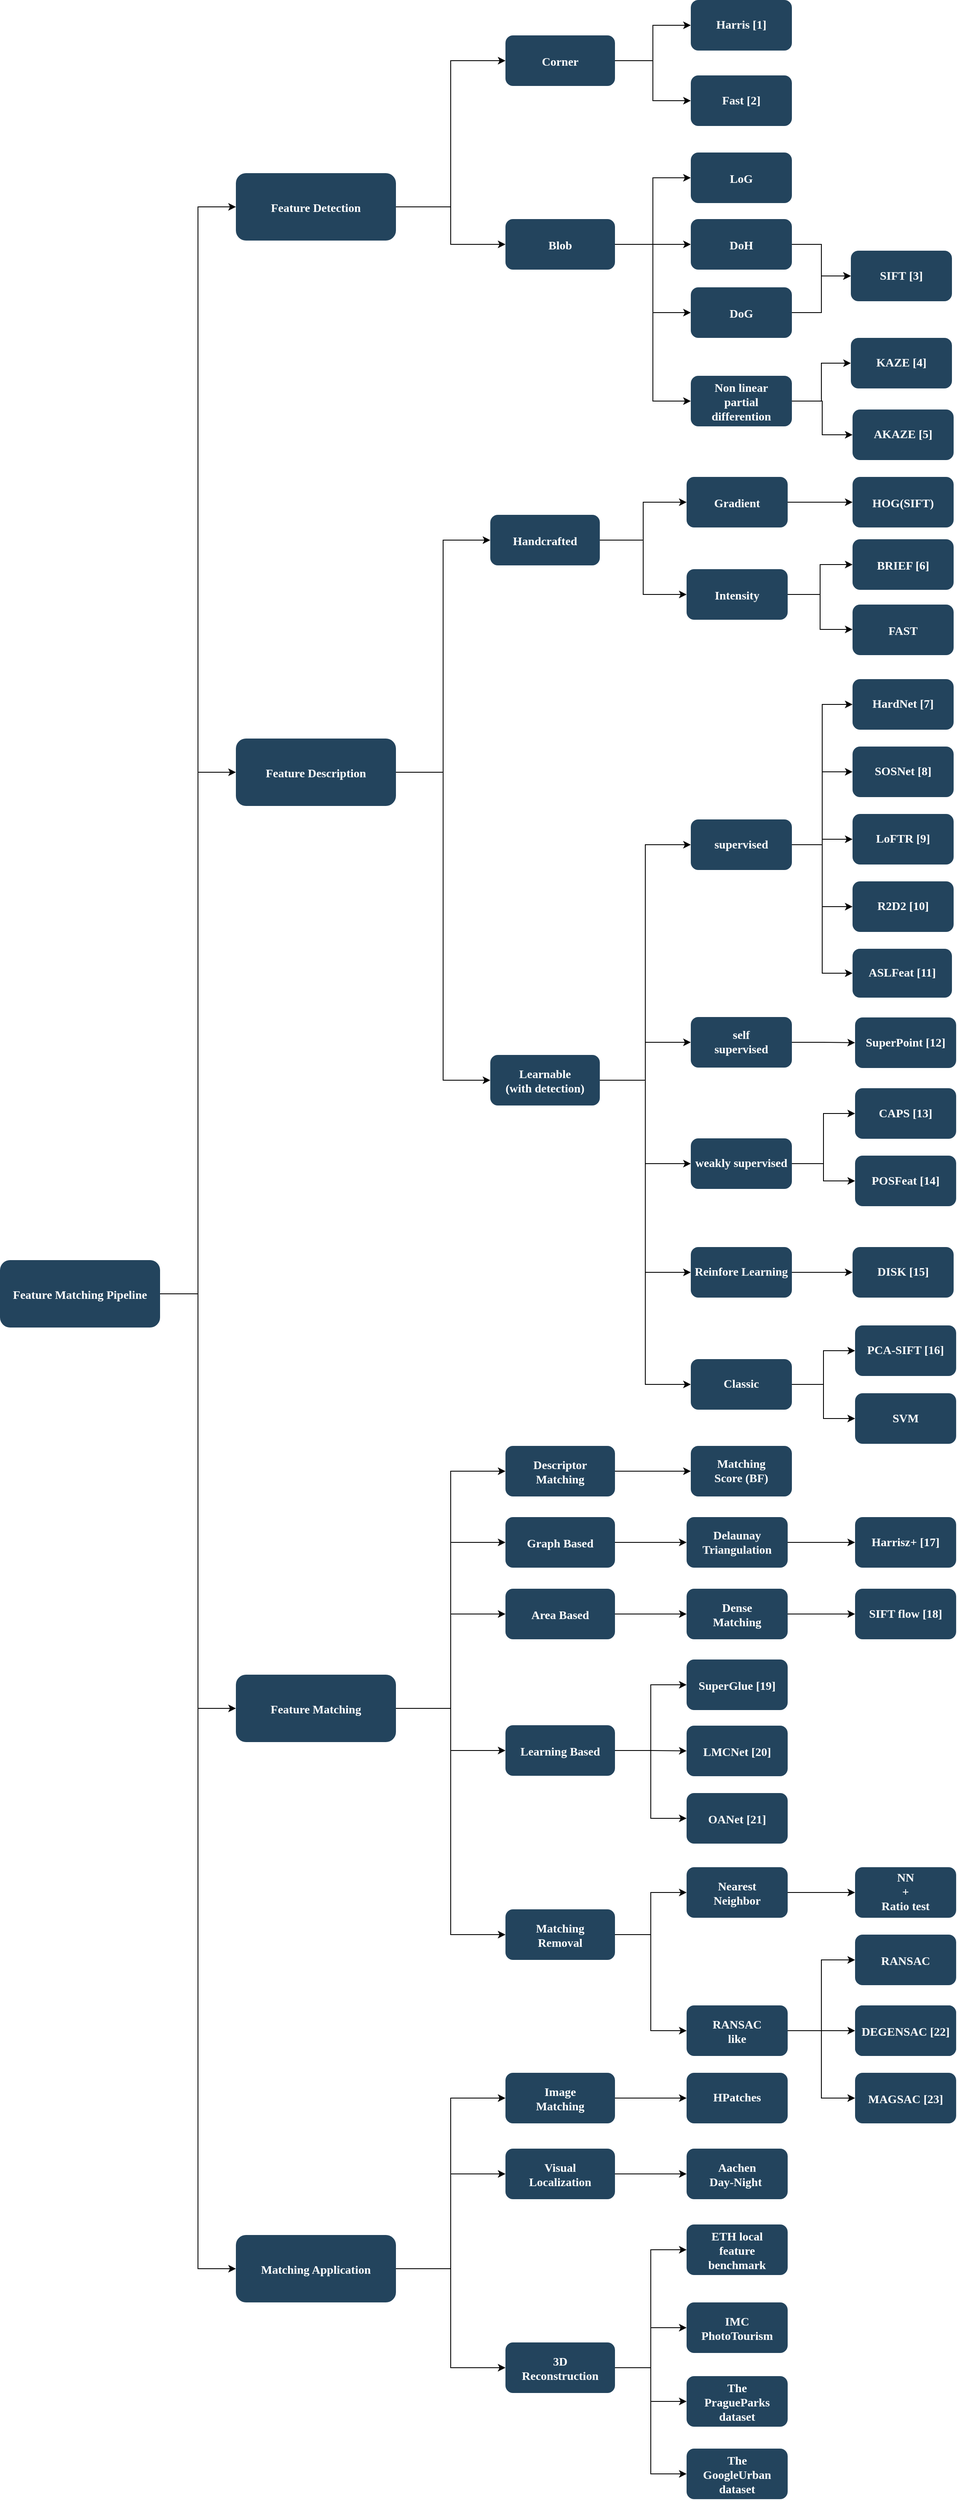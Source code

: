 <mxfile version="20.2.7" type="github">
  <diagram name="Page-1" id="2c0d36ab-eaac-3732-788b-9136903baeff">
    <mxGraphModel dx="2164" dy="2478.5" grid="1" gridSize="10" guides="1" tooltips="1" connect="1" arrows="1" fold="1" page="1" pageScale="1.5" pageWidth="1169" pageHeight="827" background="none" math="0" shadow="0">
      <root>
        <mxCell id="0" />
        <mxCell id="1" parent="0" />
        <mxCell id="2" value="Feature Matching Pipeline" style="rounded=1;fillColor=#23445D;gradientColor=none;strokeColor=none;fontColor=#FFFFFF;fontStyle=1;fontFamily=Tahoma;fontSize=14" parent="1" vertex="1">
          <mxGeometry x="20" y="539.5" width="190" height="80" as="geometry" />
        </mxCell>
        <mxCell id="4" value="Matching Application" style="rounded=1;fillColor=#23445D;gradientColor=none;strokeColor=none;fontColor=#FFFFFF;fontStyle=1;fontFamily=Tahoma;fontSize=14" parent="1" vertex="1">
          <mxGeometry x="300.0" y="1696.5" width="190" height="80" as="geometry" />
        </mxCell>
        <mxCell id="t-VMR0GG_KnrDWbs549v-189" style="edgeStyle=orthogonalEdgeStyle;rounded=0;orthogonalLoop=1;jettySize=auto;html=1;exitX=1;exitY=0.5;exitDx=0;exitDy=0;entryX=0;entryY=0.5;entryDx=0;entryDy=0;" edge="1" parent="1" source="10" target="t-VMR0GG_KnrDWbs549v-181">
          <mxGeometry relative="1" as="geometry" />
        </mxCell>
        <mxCell id="10" value="Feature Matching" style="rounded=1;fillColor=#23445D;gradientColor=none;strokeColor=none;fontColor=#FFFFFF;fontStyle=1;fontFamily=Tahoma;fontSize=14" parent="1" vertex="1">
          <mxGeometry x="300" y="1031.5" width="190" height="80" as="geometry" />
        </mxCell>
        <mxCell id="t-VMR0GG_KnrDWbs549v-108" style="edgeStyle=orthogonalEdgeStyle;rounded=0;orthogonalLoop=1;jettySize=auto;html=1;exitX=1;exitY=0.5;exitDx=0;exitDy=0;entryX=0;entryY=0.5;entryDx=0;entryDy=0;" edge="1" parent="1" source="12" target="30">
          <mxGeometry relative="1" as="geometry" />
        </mxCell>
        <mxCell id="12" value="Feature Description" style="rounded=1;fillColor=#23445D;gradientColor=none;strokeColor=none;fontColor=#FFFFFF;fontStyle=1;fontFamily=Tahoma;fontSize=14" parent="1" vertex="1">
          <mxGeometry x="300.0" y="-79.5" width="190" height="80" as="geometry" />
        </mxCell>
        <mxCell id="t-VMR0GG_KnrDWbs549v-111" style="edgeStyle=orthogonalEdgeStyle;rounded=0;orthogonalLoop=1;jettySize=auto;html=1;exitX=1;exitY=0.5;exitDx=0;exitDy=0;entryX=0;entryY=0.5;entryDx=0;entryDy=0;" edge="1" parent="1" source="13" target="16">
          <mxGeometry relative="1" as="geometry" />
        </mxCell>
        <mxCell id="13" value="Feature Detection" style="rounded=1;fillColor=#23445D;gradientColor=none;strokeColor=none;fontColor=#FFFFFF;fontStyle=1;fontFamily=Tahoma;fontSize=14" parent="1" vertex="1">
          <mxGeometry x="300" y="-750.5" width="190" height="80" as="geometry" />
        </mxCell>
        <mxCell id="16" value="Corner" style="rounded=1;fillColor=#23445D;gradientColor=none;strokeColor=none;fontColor=#FFFFFF;fontStyle=1;fontFamily=Tahoma;fontSize=14" parent="1" vertex="1">
          <mxGeometry x="620" y="-914" width="130" height="60" as="geometry" />
        </mxCell>
        <mxCell id="t-VMR0GG_KnrDWbs549v-253" style="edgeStyle=orthogonalEdgeStyle;rounded=0;orthogonalLoop=1;jettySize=auto;html=1;exitX=1;exitY=0.5;exitDx=0;exitDy=0;entryX=0;entryY=0.5;entryDx=0;entryDy=0;" edge="1" parent="1" source="17" target="t-VMR0GG_KnrDWbs549v-252">
          <mxGeometry relative="1" as="geometry" />
        </mxCell>
        <mxCell id="17" value="Blob" style="rounded=1;fillColor=#23445D;gradientColor=none;strokeColor=none;fontColor=#FFFFFF;fontStyle=1;fontFamily=Tahoma;fontSize=14" parent="1" vertex="1">
          <mxGeometry x="620" y="-696" width="130" height="60" as="geometry" />
        </mxCell>
        <mxCell id="30" value="Handcrafted" style="rounded=1;fillColor=#23445D;gradientColor=none;strokeColor=none;fontColor=#FFFFFF;fontStyle=1;fontFamily=Tahoma;fontSize=14" parent="1" vertex="1">
          <mxGeometry x="602" y="-345" width="130" height="60" as="geometry" />
        </mxCell>
        <mxCell id="t-VMR0GG_KnrDWbs549v-174" style="edgeStyle=orthogonalEdgeStyle;rounded=0;orthogonalLoop=1;jettySize=auto;html=1;exitX=1;exitY=0.5;exitDx=0;exitDy=0;entryX=0;entryY=0.5;entryDx=0;entryDy=0;" edge="1" parent="1" source="31" target="t-VMR0GG_KnrDWbs549v-168">
          <mxGeometry relative="1" as="geometry" />
        </mxCell>
        <mxCell id="t-VMR0GG_KnrDWbs549v-208" style="edgeStyle=orthogonalEdgeStyle;rounded=0;orthogonalLoop=1;jettySize=auto;html=1;exitX=1;exitY=0.5;exitDx=0;exitDy=0;entryX=0;entryY=0.5;entryDx=0;entryDy=0;" edge="1" parent="1" source="31" target="t-VMR0GG_KnrDWbs549v-207">
          <mxGeometry relative="1" as="geometry" />
        </mxCell>
        <mxCell id="t-VMR0GG_KnrDWbs549v-245" style="edgeStyle=orthogonalEdgeStyle;rounded=0;orthogonalLoop=1;jettySize=auto;html=1;exitX=1;exitY=0.5;exitDx=0;exitDy=0;entryX=0;entryY=0.5;entryDx=0;entryDy=0;" edge="1" parent="1" source="31" target="t-VMR0GG_KnrDWbs549v-244">
          <mxGeometry relative="1" as="geometry" />
        </mxCell>
        <mxCell id="31" value="Learnable&#xa;(with detection)" style="rounded=1;fillColor=#23445D;gradientColor=none;strokeColor=none;fontColor=#FFFFFF;fontStyle=1;fontFamily=Tahoma;fontSize=14" parent="1" vertex="1">
          <mxGeometry x="602" y="296" width="130" height="60" as="geometry" />
        </mxCell>
        <mxCell id="t-VMR0GG_KnrDWbs549v-176" value="" style="edgeStyle=orthogonalEdgeStyle;rounded=0;orthogonalLoop=1;jettySize=auto;html=1;" edge="1" parent="1" source="32" target="t-VMR0GG_KnrDWbs549v-175">
          <mxGeometry relative="1" as="geometry" />
        </mxCell>
        <mxCell id="32" value="Descriptor&#xa;Matching" style="rounded=1;fillColor=#23445D;gradientColor=none;strokeColor=none;fontColor=#FFFFFF;fontStyle=1;fontFamily=Tahoma;fontSize=14" parent="1" vertex="1">
          <mxGeometry x="620" y="760" width="130" height="60" as="geometry" />
        </mxCell>
        <mxCell id="t-VMR0GG_KnrDWbs549v-178" value="" style="edgeStyle=orthogonalEdgeStyle;rounded=0;orthogonalLoop=1;jettySize=auto;html=1;" edge="1" parent="1" source="t-VMR0GG_KnrDWbs549v-103" target="t-VMR0GG_KnrDWbs549v-177">
          <mxGeometry relative="1" as="geometry" />
        </mxCell>
        <mxCell id="t-VMR0GG_KnrDWbs549v-103" value="Graph Based" style="rounded=1;fillColor=#23445D;gradientColor=none;strokeColor=none;fontColor=#FFFFFF;fontStyle=1;fontFamily=Tahoma;fontSize=14" vertex="1" parent="1">
          <mxGeometry x="620" y="844.5" width="130" height="60" as="geometry" />
        </mxCell>
        <mxCell id="t-VMR0GG_KnrDWbs549v-180" value="" style="edgeStyle=orthogonalEdgeStyle;rounded=0;orthogonalLoop=1;jettySize=auto;html=1;" edge="1" parent="1" source="t-VMR0GG_KnrDWbs549v-104" target="t-VMR0GG_KnrDWbs549v-179">
          <mxGeometry relative="1" as="geometry" />
        </mxCell>
        <mxCell id="t-VMR0GG_KnrDWbs549v-104" value="Area Based" style="rounded=1;fillColor=#23445D;gradientColor=none;strokeColor=none;fontColor=#FFFFFF;fontStyle=1;fontFamily=Tahoma;fontSize=14" vertex="1" parent="1">
          <mxGeometry x="620" y="929.5" width="130" height="60" as="geometry" />
        </mxCell>
        <mxCell id="t-VMR0GG_KnrDWbs549v-106" value="" style="edgeStyle=elbowEdgeStyle;elbow=horizontal;endArrow=classic;html=1;rounded=0;exitX=1;exitY=0.5;exitDx=0;exitDy=0;entryX=0;entryY=0.5;entryDx=0;entryDy=0;" edge="1" parent="1" source="12" target="31">
          <mxGeometry width="50" height="50" relative="1" as="geometry">
            <mxPoint x="590" y="455" as="sourcePoint" />
            <mxPoint x="640" y="405" as="targetPoint" />
          </mxGeometry>
        </mxCell>
        <mxCell id="t-VMR0GG_KnrDWbs549v-115" value="" style="edgeStyle=elbowEdgeStyle;elbow=horizontal;endArrow=classic;html=1;rounded=0;exitX=1;exitY=0.5;exitDx=0;exitDy=0;entryX=0;entryY=0.5;entryDx=0;entryDy=0;" edge="1" parent="1" source="13" target="17">
          <mxGeometry width="50" height="50" relative="1" as="geometry">
            <mxPoint x="590" y="-119.5" as="sourcePoint" />
            <mxPoint x="640" y="-169.5" as="targetPoint" />
          </mxGeometry>
        </mxCell>
        <mxCell id="t-VMR0GG_KnrDWbs549v-117" value="" style="edgeStyle=elbowEdgeStyle;elbow=horizontal;endArrow=classic;html=1;rounded=0;exitX=1;exitY=0.5;exitDx=0;exitDy=0;entryX=0;entryY=0.5;entryDx=0;entryDy=0;" edge="1" parent="1" source="2" target="4">
          <mxGeometry width="50" height="50" relative="1" as="geometry">
            <mxPoint x="590" y="680" as="sourcePoint" />
            <mxPoint x="640" y="630" as="targetPoint" />
          </mxGeometry>
        </mxCell>
        <mxCell id="t-VMR0GG_KnrDWbs549v-119" value="" style="edgeStyle=elbowEdgeStyle;elbow=horizontal;endArrow=classic;html=1;rounded=0;exitX=1;exitY=0.5;exitDx=0;exitDy=0;entryX=0;entryY=0.5;entryDx=0;entryDy=0;" edge="1" parent="1" source="2" target="10">
          <mxGeometry width="50" height="50" relative="1" as="geometry">
            <mxPoint x="590" y="680" as="sourcePoint" />
            <mxPoint x="640" y="630" as="targetPoint" />
          </mxGeometry>
        </mxCell>
        <mxCell id="t-VMR0GG_KnrDWbs549v-120" value="" style="edgeStyle=elbowEdgeStyle;elbow=horizontal;endArrow=classic;html=1;rounded=0;exitX=1;exitY=0.5;exitDx=0;exitDy=0;entryX=0;entryY=0.5;entryDx=0;entryDy=0;" edge="1" parent="1" source="2" target="12">
          <mxGeometry width="50" height="50" relative="1" as="geometry">
            <mxPoint x="590" y="680" as="sourcePoint" />
            <mxPoint x="640" y="630" as="targetPoint" />
          </mxGeometry>
        </mxCell>
        <mxCell id="t-VMR0GG_KnrDWbs549v-121" value="" style="edgeStyle=elbowEdgeStyle;elbow=horizontal;endArrow=classic;html=1;rounded=0;exitX=1;exitY=0.5;exitDx=0;exitDy=0;entryX=0;entryY=0.5;entryDx=0;entryDy=0;" edge="1" parent="1" source="2" target="13">
          <mxGeometry width="50" height="50" relative="1" as="geometry">
            <mxPoint x="590" y="230" as="sourcePoint" />
            <mxPoint x="640" y="180" as="targetPoint" />
          </mxGeometry>
        </mxCell>
        <mxCell id="t-VMR0GG_KnrDWbs549v-122" value="" style="edgeStyle=elbowEdgeStyle;elbow=horizontal;endArrow=classic;html=1;rounded=0;exitX=1;exitY=0.5;exitDx=0;exitDy=0;entryX=0;entryY=0.5;entryDx=0;entryDy=0;" edge="1" parent="1" source="10" target="32">
          <mxGeometry width="50" height="50" relative="1" as="geometry">
            <mxPoint x="590" y="1032.5" as="sourcePoint" />
            <mxPoint x="640" y="982.5" as="targetPoint" />
          </mxGeometry>
        </mxCell>
        <mxCell id="t-VMR0GG_KnrDWbs549v-123" value="" style="edgeStyle=elbowEdgeStyle;elbow=horizontal;endArrow=classic;html=1;rounded=0;exitX=1;exitY=0.5;exitDx=0;exitDy=0;entryX=0;entryY=0.5;entryDx=0;entryDy=0;" edge="1" parent="1" source="10" target="t-VMR0GG_KnrDWbs549v-103">
          <mxGeometry width="50" height="50" relative="1" as="geometry">
            <mxPoint x="590" y="1032.5" as="sourcePoint" />
            <mxPoint x="640" y="982.5" as="targetPoint" />
          </mxGeometry>
        </mxCell>
        <mxCell id="t-VMR0GG_KnrDWbs549v-125" value="" style="edgeStyle=elbowEdgeStyle;elbow=horizontal;endArrow=classic;html=1;rounded=0;exitX=1;exitY=0.5;exitDx=0;exitDy=0;entryX=0;entryY=0.5;entryDx=0;entryDy=0;" edge="1" parent="1" source="10" target="t-VMR0GG_KnrDWbs549v-104">
          <mxGeometry width="50" height="50" relative="1" as="geometry">
            <mxPoint x="590" y="1032.5" as="sourcePoint" />
            <mxPoint x="640" y="982.5" as="targetPoint" />
          </mxGeometry>
        </mxCell>
        <mxCell id="t-VMR0GG_KnrDWbs549v-126" value="" style="edgeStyle=elbowEdgeStyle;elbow=horizontal;endArrow=classic;html=1;rounded=0;exitX=1;exitY=0.5;exitDx=0;exitDy=0;entryX=0;entryY=0.5;entryDx=0;entryDy=0;" edge="1" parent="1" source="10" target="t-VMR0GG_KnrDWbs549v-127">
          <mxGeometry width="50" height="50" relative="1" as="geometry">
            <mxPoint x="500" y="1081.5" as="sourcePoint" />
            <mxPoint x="630" y="1172.5" as="targetPoint" />
          </mxGeometry>
        </mxCell>
        <mxCell id="t-VMR0GG_KnrDWbs549v-192" style="edgeStyle=orthogonalEdgeStyle;rounded=0;orthogonalLoop=1;jettySize=auto;html=1;exitX=1;exitY=0.5;exitDx=0;exitDy=0;entryX=0;entryY=0.5;entryDx=0;entryDy=0;" edge="1" parent="1" source="t-VMR0GG_KnrDWbs549v-127" target="t-VMR0GG_KnrDWbs549v-191">
          <mxGeometry relative="1" as="geometry" />
        </mxCell>
        <mxCell id="t-VMR0GG_KnrDWbs549v-194" style="edgeStyle=orthogonalEdgeStyle;rounded=0;orthogonalLoop=1;jettySize=auto;html=1;exitX=1;exitY=0.5;exitDx=0;exitDy=0;entryX=0;entryY=0.5;entryDx=0;entryDy=0;" edge="1" parent="1" source="t-VMR0GG_KnrDWbs549v-127" target="t-VMR0GG_KnrDWbs549v-193">
          <mxGeometry relative="1" as="geometry" />
        </mxCell>
        <mxCell id="t-VMR0GG_KnrDWbs549v-214" style="edgeStyle=orthogonalEdgeStyle;rounded=0;orthogonalLoop=1;jettySize=auto;html=1;exitX=1;exitY=0.5;exitDx=0;exitDy=0;entryX=0;entryY=0.5;entryDx=0;entryDy=0;" edge="1" parent="1" source="t-VMR0GG_KnrDWbs549v-127" target="t-VMR0GG_KnrDWbs549v-213">
          <mxGeometry relative="1" as="geometry" />
        </mxCell>
        <mxCell id="t-VMR0GG_KnrDWbs549v-127" value="Learning Based" style="rounded=1;fillColor=#23445D;gradientColor=none;strokeColor=none;fontColor=#FFFFFF;fontStyle=1;fontFamily=Tahoma;fontSize=14" vertex="1" parent="1">
          <mxGeometry x="620" y="1091.5" width="130" height="60" as="geometry" />
        </mxCell>
        <mxCell id="t-VMR0GG_KnrDWbs549v-196" value="" style="edgeStyle=orthogonalEdgeStyle;rounded=0;orthogonalLoop=1;jettySize=auto;html=1;" edge="1" parent="1" source="t-VMR0GG_KnrDWbs549v-129" target="t-VMR0GG_KnrDWbs549v-195">
          <mxGeometry relative="1" as="geometry" />
        </mxCell>
        <mxCell id="t-VMR0GG_KnrDWbs549v-129" value="Image&#xa;Matching" style="rounded=1;fillColor=#23445D;gradientColor=none;strokeColor=none;fontColor=#FFFFFF;fontStyle=1;fontFamily=Tahoma;fontSize=14" vertex="1" parent="1">
          <mxGeometry x="620" y="1504" width="130" height="60" as="geometry" />
        </mxCell>
        <mxCell id="t-VMR0GG_KnrDWbs549v-198" style="edgeStyle=orthogonalEdgeStyle;rounded=0;orthogonalLoop=1;jettySize=auto;html=1;exitX=1;exitY=0.5;exitDx=0;exitDy=0;entryX=0;entryY=0.5;entryDx=0;entryDy=0;" edge="1" parent="1" source="t-VMR0GG_KnrDWbs549v-130" target="t-VMR0GG_KnrDWbs549v-197">
          <mxGeometry relative="1" as="geometry" />
        </mxCell>
        <mxCell id="t-VMR0GG_KnrDWbs549v-130" value="Visual&#xa;Localization" style="rounded=1;fillColor=#23445D;gradientColor=none;strokeColor=none;fontColor=#FFFFFF;fontStyle=1;fontFamily=Tahoma;fontSize=14" vertex="1" parent="1">
          <mxGeometry x="620" y="1594" width="130" height="60" as="geometry" />
        </mxCell>
        <mxCell id="t-VMR0GG_KnrDWbs549v-203" style="edgeStyle=orthogonalEdgeStyle;rounded=0;orthogonalLoop=1;jettySize=auto;html=1;exitX=1;exitY=0.5;exitDx=0;exitDy=0;entryX=0;entryY=0.5;entryDx=0;entryDy=0;" edge="1" parent="1" source="t-VMR0GG_KnrDWbs549v-131" target="t-VMR0GG_KnrDWbs549v-199">
          <mxGeometry relative="1" as="geometry" />
        </mxCell>
        <mxCell id="t-VMR0GG_KnrDWbs549v-204" style="edgeStyle=orthogonalEdgeStyle;rounded=0;orthogonalLoop=1;jettySize=auto;html=1;exitX=1;exitY=0.5;exitDx=0;exitDy=0;entryX=0;entryY=0.5;entryDx=0;entryDy=0;" edge="1" parent="1" source="t-VMR0GG_KnrDWbs549v-131" target="t-VMR0GG_KnrDWbs549v-200">
          <mxGeometry relative="1" as="geometry" />
        </mxCell>
        <mxCell id="t-VMR0GG_KnrDWbs549v-205" style="edgeStyle=orthogonalEdgeStyle;rounded=0;orthogonalLoop=1;jettySize=auto;html=1;exitX=1;exitY=0.5;exitDx=0;exitDy=0;entryX=0;entryY=0.5;entryDx=0;entryDy=0;" edge="1" parent="1" source="t-VMR0GG_KnrDWbs549v-131" target="t-VMR0GG_KnrDWbs549v-201">
          <mxGeometry relative="1" as="geometry" />
        </mxCell>
        <mxCell id="t-VMR0GG_KnrDWbs549v-206" style="edgeStyle=orthogonalEdgeStyle;rounded=0;orthogonalLoop=1;jettySize=auto;html=1;exitX=1;exitY=0.5;exitDx=0;exitDy=0;entryX=0;entryY=0.5;entryDx=0;entryDy=0;" edge="1" parent="1" source="t-VMR0GG_KnrDWbs549v-131" target="t-VMR0GG_KnrDWbs549v-202">
          <mxGeometry relative="1" as="geometry" />
        </mxCell>
        <mxCell id="t-VMR0GG_KnrDWbs549v-131" value="3D&#xa;Reconstruction" style="rounded=1;fillColor=#23445D;gradientColor=none;strokeColor=none;fontColor=#FFFFFF;fontStyle=1;fontFamily=Tahoma;fontSize=14" vertex="1" parent="1">
          <mxGeometry x="620" y="1824" width="130" height="60" as="geometry" />
        </mxCell>
        <mxCell id="t-VMR0GG_KnrDWbs549v-132" value="" style="edgeStyle=elbowEdgeStyle;elbow=horizontal;endArrow=classic;html=1;rounded=0;exitX=1;exitY=0.5;exitDx=0;exitDy=0;entryX=0;entryY=0.5;entryDx=0;entryDy=0;" edge="1" parent="1" source="4" target="t-VMR0GG_KnrDWbs549v-129">
          <mxGeometry width="50" height="50" relative="1" as="geometry">
            <mxPoint x="500" y="1435.5" as="sourcePoint" />
            <mxPoint x="630" y="1308" as="targetPoint" />
          </mxGeometry>
        </mxCell>
        <mxCell id="t-VMR0GG_KnrDWbs549v-133" value="" style="edgeStyle=elbowEdgeStyle;elbow=horizontal;endArrow=classic;html=1;rounded=0;exitX=1;exitY=0.5;exitDx=0;exitDy=0;entryX=0;entryY=0.5;entryDx=0;entryDy=0;" edge="1" parent="1" source="4" target="t-VMR0GG_KnrDWbs549v-130">
          <mxGeometry width="50" height="50" relative="1" as="geometry">
            <mxPoint x="500" y="1435.5" as="sourcePoint" />
            <mxPoint x="630" y="1392.5" as="targetPoint" />
          </mxGeometry>
        </mxCell>
        <mxCell id="t-VMR0GG_KnrDWbs549v-134" value="" style="edgeStyle=elbowEdgeStyle;elbow=horizontal;endArrow=classic;html=1;rounded=0;entryX=0;entryY=0.5;entryDx=0;entryDy=0;" edge="1" parent="1" source="4" target="t-VMR0GG_KnrDWbs549v-131">
          <mxGeometry width="50" height="50" relative="1" as="geometry">
            <mxPoint x="490" y="1876.5" as="sourcePoint" />
            <mxPoint x="630" y="1477.5" as="targetPoint" />
          </mxGeometry>
        </mxCell>
        <mxCell id="t-VMR0GG_KnrDWbs549v-137" value="Harris [1]" style="whiteSpace=wrap;html=1;fontSize=14;fontFamily=Tahoma;fillColor=#23445D;strokeColor=none;fontColor=#FFFFFF;rounded=1;gradientColor=none;fontStyle=1;" vertex="1" parent="1">
          <mxGeometry x="840" y="-956" width="120" height="60" as="geometry" />
        </mxCell>
        <mxCell id="t-VMR0GG_KnrDWbs549v-139" value="LoG" style="rounded=1;fillColor=#23445D;gradientColor=none;strokeColor=none;fontColor=#FFFFFF;fontStyle=1;fontFamily=Tahoma;fontSize=14" vertex="1" parent="1">
          <mxGeometry x="840" y="-775" width="120" height="60" as="geometry" />
        </mxCell>
        <mxCell id="t-VMR0GG_KnrDWbs549v-143" value="Fast&amp;nbsp;[2]" style="whiteSpace=wrap;html=1;fontSize=14;fontFamily=Tahoma;fillColor=#23445D;strokeColor=none;fontColor=#FFFFFF;rounded=1;gradientColor=none;fontStyle=1;" vertex="1" parent="1">
          <mxGeometry x="840" y="-866.5" width="120" height="60" as="geometry" />
        </mxCell>
        <mxCell id="t-VMR0GG_KnrDWbs549v-144" value="" style="edgeStyle=elbowEdgeStyle;elbow=horizontal;endArrow=classic;html=1;rounded=0;entryX=0;entryY=0.5;entryDx=0;entryDy=0;exitX=1;exitY=0.5;exitDx=0;exitDy=0;" edge="1" parent="1" source="16" target="t-VMR0GG_KnrDWbs549v-137">
          <mxGeometry width="50" height="50" relative="1" as="geometry">
            <mxPoint x="750" y="-884" as="sourcePoint" />
            <mxPoint x="330" y="-496.5" as="targetPoint" />
          </mxGeometry>
        </mxCell>
        <mxCell id="t-VMR0GG_KnrDWbs549v-145" value="" style="edgeStyle=elbowEdgeStyle;elbow=horizontal;endArrow=classic;html=1;rounded=0;exitX=1;exitY=0.5;exitDx=0;exitDy=0;entryX=0;entryY=0.5;entryDx=0;entryDy=0;" edge="1" parent="1" source="16" target="t-VMR0GG_KnrDWbs549v-143">
          <mxGeometry width="50" height="50" relative="1" as="geometry">
            <mxPoint x="750" y="-876.5" as="sourcePoint" />
            <mxPoint x="850" y="-916" as="targetPoint" />
          </mxGeometry>
        </mxCell>
        <mxCell id="t-VMR0GG_KnrDWbs549v-230" value="" style="edgeStyle=orthogonalEdgeStyle;rounded=0;orthogonalLoop=1;jettySize=auto;html=1;" edge="1" parent="1" source="t-VMR0GG_KnrDWbs549v-146" target="t-VMR0GG_KnrDWbs549v-229">
          <mxGeometry relative="1" as="geometry" />
        </mxCell>
        <mxCell id="t-VMR0GG_KnrDWbs549v-146" value="DoG" style="rounded=1;fillColor=#23445D;gradientColor=none;strokeColor=none;fontColor=#FFFFFF;fontStyle=1;fontFamily=Tahoma;fontSize=14" vertex="1" parent="1">
          <mxGeometry x="840" y="-615" width="120" height="60" as="geometry" />
        </mxCell>
        <mxCell id="t-VMR0GG_KnrDWbs549v-231" style="edgeStyle=orthogonalEdgeStyle;rounded=0;orthogonalLoop=1;jettySize=auto;html=1;exitX=1;exitY=0.5;exitDx=0;exitDy=0;entryX=0;entryY=0.5;entryDx=0;entryDy=0;" edge="1" parent="1" source="t-VMR0GG_KnrDWbs549v-147" target="t-VMR0GG_KnrDWbs549v-229">
          <mxGeometry relative="1" as="geometry" />
        </mxCell>
        <mxCell id="t-VMR0GG_KnrDWbs549v-147" value="DoH" style="rounded=1;fillColor=#23445D;gradientColor=none;strokeColor=none;fontColor=#FFFFFF;fontStyle=1;fontFamily=Tahoma;fontSize=14" vertex="1" parent="1">
          <mxGeometry x="840" y="-696" width="120" height="60" as="geometry" />
        </mxCell>
        <mxCell id="t-VMR0GG_KnrDWbs549v-148" value="" style="edgeStyle=elbowEdgeStyle;elbow=horizontal;endArrow=classic;html=1;rounded=0;exitX=1;exitY=0.5;exitDx=0;exitDy=0;entryX=0;entryY=0.5;entryDx=0;entryDy=0;" edge="1" parent="1" source="17" target="t-VMR0GG_KnrDWbs549v-146">
          <mxGeometry width="50" height="50" relative="1" as="geometry">
            <mxPoint x="760" y="-670" as="sourcePoint" />
            <mxPoint x="850" y="-622.5" as="targetPoint" />
          </mxGeometry>
        </mxCell>
        <mxCell id="t-VMR0GG_KnrDWbs549v-149" value="" style="edgeStyle=elbowEdgeStyle;elbow=horizontal;endArrow=classic;html=1;rounded=0;exitX=1;exitY=0.5;exitDx=0;exitDy=0;entryX=0;entryY=0.5;entryDx=0;entryDy=0;" edge="1" parent="1" source="17" target="t-VMR0GG_KnrDWbs549v-139">
          <mxGeometry width="50" height="50" relative="1" as="geometry">
            <mxPoint x="760" y="-656" as="sourcePoint" />
            <mxPoint x="850" y="-575" as="targetPoint" />
          </mxGeometry>
        </mxCell>
        <mxCell id="t-VMR0GG_KnrDWbs549v-150" value="" style="edgeStyle=elbowEdgeStyle;elbow=horizontal;endArrow=classic;html=1;rounded=0;exitX=1;exitY=0.5;exitDx=0;exitDy=0;entryX=0;entryY=0.5;entryDx=0;entryDy=0;" edge="1" parent="1" source="17" target="t-VMR0GG_KnrDWbs549v-147">
          <mxGeometry width="50" height="50" relative="1" as="geometry">
            <mxPoint x="760" y="-656" as="sourcePoint" />
            <mxPoint x="850" y="-735" as="targetPoint" />
          </mxGeometry>
        </mxCell>
        <mxCell id="t-VMR0GG_KnrDWbs549v-156" value="HOG(SIFT)" style="rounded=1;fillColor=#23445D;gradientColor=none;strokeColor=none;fontColor=#FFFFFF;fontStyle=1;fontFamily=Tahoma;fontSize=14" vertex="1" parent="1">
          <mxGeometry x="1032" y="-390" width="120" height="60" as="geometry" />
        </mxCell>
        <mxCell id="t-VMR0GG_KnrDWbs549v-157" value="Intensity" style="rounded=1;fillColor=#23445D;gradientColor=none;strokeColor=none;fontColor=#FFFFFF;fontStyle=1;fontFamily=Tahoma;fontSize=14" vertex="1" parent="1">
          <mxGeometry x="835" y="-280.5" width="120" height="60" as="geometry" />
        </mxCell>
        <mxCell id="t-VMR0GG_KnrDWbs549v-158" value="Gradient" style="rounded=1;fillColor=#23445D;gradientColor=none;strokeColor=none;fontColor=#FFFFFF;fontStyle=1;fontFamily=Tahoma;fontSize=14" vertex="1" parent="1">
          <mxGeometry x="835" y="-390" width="120" height="60" as="geometry" />
        </mxCell>
        <mxCell id="t-VMR0GG_KnrDWbs549v-159" value="FAST" style="rounded=1;fillColor=#23445D;gradientColor=none;strokeColor=none;fontColor=#FFFFFF;fontStyle=1;fontFamily=Tahoma;fontSize=14" vertex="1" parent="1">
          <mxGeometry x="1032" y="-238.5" width="120" height="60" as="geometry" />
        </mxCell>
        <mxCell id="t-VMR0GG_KnrDWbs549v-160" value="" style="edgeStyle=elbowEdgeStyle;elbow=horizontal;endArrow=classic;html=1;rounded=0;exitX=1;exitY=0.5;exitDx=0;exitDy=0;entryX=0;entryY=0.5;entryDx=0;entryDy=0;" edge="1" parent="1" source="30" target="t-VMR0GG_KnrDWbs549v-158">
          <mxGeometry width="50" height="50" relative="1" as="geometry">
            <mxPoint x="742" y="-529" as="sourcePoint" />
            <mxPoint x="832" y="-450" as="targetPoint" />
          </mxGeometry>
        </mxCell>
        <mxCell id="t-VMR0GG_KnrDWbs549v-161" value="" style="edgeStyle=elbowEdgeStyle;elbow=horizontal;endArrow=classic;html=1;rounded=0;exitX=1;exitY=0.5;exitDx=0;exitDy=0;entryX=0;entryY=0.5;entryDx=0;entryDy=0;" edge="1" parent="1" source="30" target="t-VMR0GG_KnrDWbs549v-157">
          <mxGeometry width="50" height="50" relative="1" as="geometry">
            <mxPoint x="742" y="-290" as="sourcePoint" />
            <mxPoint x="832" y="-340" as="targetPoint" />
          </mxGeometry>
        </mxCell>
        <mxCell id="t-VMR0GG_KnrDWbs549v-162" value="" style="edgeStyle=elbowEdgeStyle;elbow=horizontal;endArrow=classic;html=1;rounded=0;exitX=1;exitY=0.5;exitDx=0;exitDy=0;" edge="1" parent="1" source="t-VMR0GG_KnrDWbs549v-157">
          <mxGeometry width="50" height="50" relative="1" as="geometry">
            <mxPoint x="962" y="-240" as="sourcePoint" />
            <mxPoint x="1032" y="-209" as="targetPoint" />
          </mxGeometry>
        </mxCell>
        <mxCell id="t-VMR0GG_KnrDWbs549v-163" value="" style="edgeStyle=elbowEdgeStyle;elbow=horizontal;endArrow=classic;html=1;rounded=0;exitX=1;exitY=0.5;exitDx=0;exitDy=0;entryX=0;entryY=0.5;entryDx=0;entryDy=0;" edge="1" parent="1" source="t-VMR0GG_KnrDWbs549v-157" target="t-VMR0GG_KnrDWbs549v-164">
          <mxGeometry width="50" height="50" relative="1" as="geometry">
            <mxPoint x="972" y="-285.75" as="sourcePoint" />
            <mxPoint x="1062" y="-215.25" as="targetPoint" />
          </mxGeometry>
        </mxCell>
        <mxCell id="t-VMR0GG_KnrDWbs549v-164" value="BRIEF [6]" style="rounded=1;fillColor=#23445D;gradientColor=none;strokeColor=none;fontColor=#FFFFFF;fontStyle=1;fontFamily=Tahoma;fontSize=14" vertex="1" parent="1">
          <mxGeometry x="1032" y="-316" width="120" height="60" as="geometry" />
        </mxCell>
        <mxCell id="t-VMR0GG_KnrDWbs549v-165" value="" style="edgeStyle=elbowEdgeStyle;elbow=horizontal;endArrow=classic;html=1;rounded=0;exitX=1;exitY=0.5;exitDx=0;exitDy=0;entryX=0;entryY=0.5;entryDx=0;entryDy=0;" edge="1" parent="1" source="t-VMR0GG_KnrDWbs549v-158" target="t-VMR0GG_KnrDWbs549v-156">
          <mxGeometry width="50" height="50" relative="1" as="geometry">
            <mxPoint x="952" y="-260.5" as="sourcePoint" />
            <mxPoint x="1042" y="-270" as="targetPoint" />
          </mxGeometry>
        </mxCell>
        <mxCell id="t-VMR0GG_KnrDWbs549v-234" style="edgeStyle=orthogonalEdgeStyle;rounded=0;orthogonalLoop=1;jettySize=auto;html=1;exitX=1;exitY=0.5;exitDx=0;exitDy=0;entryX=0;entryY=0.5;entryDx=0;entryDy=0;" edge="1" parent="1" source="t-VMR0GG_KnrDWbs549v-167" target="t-VMR0GG_KnrDWbs549v-232">
          <mxGeometry relative="1" as="geometry" />
        </mxCell>
        <mxCell id="t-VMR0GG_KnrDWbs549v-235" style="edgeStyle=orthogonalEdgeStyle;rounded=0;orthogonalLoop=1;jettySize=auto;html=1;exitX=1;exitY=0.5;exitDx=0;exitDy=0;entryX=0;entryY=0.5;entryDx=0;entryDy=0;" edge="1" parent="1" source="t-VMR0GG_KnrDWbs549v-167" target="t-VMR0GG_KnrDWbs549v-233">
          <mxGeometry relative="1" as="geometry" />
        </mxCell>
        <mxCell id="t-VMR0GG_KnrDWbs549v-241" style="edgeStyle=orthogonalEdgeStyle;rounded=0;orthogonalLoop=1;jettySize=auto;html=1;exitX=1;exitY=0.5;exitDx=0;exitDy=0;entryX=0;entryY=0.5;entryDx=0;entryDy=0;" edge="1" parent="1" source="t-VMR0GG_KnrDWbs549v-167" target="t-VMR0GG_KnrDWbs549v-240">
          <mxGeometry relative="1" as="geometry" />
        </mxCell>
        <mxCell id="t-VMR0GG_KnrDWbs549v-249" style="edgeStyle=orthogonalEdgeStyle;rounded=0;orthogonalLoop=1;jettySize=auto;html=1;exitX=1;exitY=0.5;exitDx=0;exitDy=0;entryX=0;entryY=0.5;entryDx=0;entryDy=0;" edge="1" parent="1" source="t-VMR0GG_KnrDWbs549v-167" target="t-VMR0GG_KnrDWbs549v-248">
          <mxGeometry relative="1" as="geometry" />
        </mxCell>
        <mxCell id="t-VMR0GG_KnrDWbs549v-251" style="edgeStyle=orthogonalEdgeStyle;rounded=0;orthogonalLoop=1;jettySize=auto;html=1;exitX=1;exitY=0.5;exitDx=0;exitDy=0;entryX=0;entryY=0.5;entryDx=0;entryDy=0;" edge="1" parent="1" source="t-VMR0GG_KnrDWbs549v-167" target="t-VMR0GG_KnrDWbs549v-250">
          <mxGeometry relative="1" as="geometry" />
        </mxCell>
        <mxCell id="t-VMR0GG_KnrDWbs549v-167" value="supervised" style="whiteSpace=wrap;html=1;fontSize=14;fontFamily=Tahoma;fillColor=#23445D;strokeColor=none;fontColor=#FFFFFF;rounded=1;gradientColor=none;fontStyle=1;" vertex="1" parent="1">
          <mxGeometry x="840" y="16.5" width="120" height="60" as="geometry" />
        </mxCell>
        <mxCell id="t-VMR0GG_KnrDWbs549v-237" style="edgeStyle=orthogonalEdgeStyle;rounded=0;orthogonalLoop=1;jettySize=auto;html=1;exitX=1;exitY=0.5;exitDx=0;exitDy=0;entryX=0;entryY=0.5;entryDx=0;entryDy=0;" edge="1" parent="1" source="t-VMR0GG_KnrDWbs549v-168" target="t-VMR0GG_KnrDWbs549v-236">
          <mxGeometry relative="1" as="geometry" />
        </mxCell>
        <mxCell id="t-VMR0GG_KnrDWbs549v-168" value="self&lt;br&gt;supervised" style="whiteSpace=wrap;html=1;fontSize=14;fontFamily=Tahoma;fillColor=#23445D;strokeColor=none;fontColor=#FFFFFF;rounded=1;gradientColor=none;fontStyle=1;" vertex="1" parent="1">
          <mxGeometry x="840" y="251" width="120" height="60" as="geometry" />
        </mxCell>
        <mxCell id="t-VMR0GG_KnrDWbs549v-242" style="edgeStyle=orthogonalEdgeStyle;rounded=0;orthogonalLoop=1;jettySize=auto;html=1;exitX=1;exitY=0.5;exitDx=0;exitDy=0;entryX=0;entryY=0.5;entryDx=0;entryDy=0;" edge="1" parent="1" source="t-VMR0GG_KnrDWbs549v-169" target="t-VMR0GG_KnrDWbs549v-238">
          <mxGeometry relative="1" as="geometry" />
        </mxCell>
        <mxCell id="t-VMR0GG_KnrDWbs549v-243" style="edgeStyle=orthogonalEdgeStyle;rounded=0;orthogonalLoop=1;jettySize=auto;html=1;exitX=1;exitY=0.5;exitDx=0;exitDy=0;entryX=0;entryY=0.5;entryDx=0;entryDy=0;" edge="1" parent="1" source="t-VMR0GG_KnrDWbs549v-169" target="t-VMR0GG_KnrDWbs549v-239">
          <mxGeometry relative="1" as="geometry" />
        </mxCell>
        <mxCell id="t-VMR0GG_KnrDWbs549v-169" value="weakly supervised" style="whiteSpace=wrap;html=1;fontSize=14;fontFamily=Tahoma;fillColor=#23445D;strokeColor=none;fontColor=#FFFFFF;rounded=1;gradientColor=none;fontStyle=1;" vertex="1" parent="1">
          <mxGeometry x="840" y="395" width="120" height="60" as="geometry" />
        </mxCell>
        <mxCell id="t-VMR0GG_KnrDWbs549v-170" value="" style="edgeStyle=elbowEdgeStyle;elbow=horizontal;endArrow=classic;html=1;rounded=0;exitX=1;exitY=0.5;exitDx=0;exitDy=0;entryX=0;entryY=0.5;entryDx=0;entryDy=0;" edge="1" parent="1" source="31" target="t-VMR0GG_KnrDWbs549v-169">
          <mxGeometry width="50" height="50" relative="1" as="geometry">
            <mxPoint x="745" y="107" as="sourcePoint" />
            <mxPoint x="835" y="171.5" as="targetPoint" />
          </mxGeometry>
        </mxCell>
        <mxCell id="t-VMR0GG_KnrDWbs549v-171" value="" style="edgeStyle=elbowEdgeStyle;elbow=horizontal;endArrow=classic;html=1;rounded=0;exitX=1;exitY=0.5;exitDx=0;exitDy=0;entryX=0;entryY=0.5;entryDx=0;entryDy=0;" edge="1" parent="1" source="31" target="t-VMR0GG_KnrDWbs549v-167">
          <mxGeometry width="50" height="50" relative="1" as="geometry">
            <mxPoint x="745" y="117" as="sourcePoint" />
            <mxPoint x="835" y="197" as="targetPoint" />
          </mxGeometry>
        </mxCell>
        <mxCell id="t-VMR0GG_KnrDWbs549v-175" value="Matching&lt;br&gt;Score (BF)" style="whiteSpace=wrap;html=1;fontSize=14;fontFamily=Tahoma;fillColor=#23445D;strokeColor=none;fontColor=#FFFFFF;rounded=1;gradientColor=none;fontStyle=1;" vertex="1" parent="1">
          <mxGeometry x="840" y="760" width="120" height="60" as="geometry" />
        </mxCell>
        <mxCell id="t-VMR0GG_KnrDWbs549v-218" value="" style="edgeStyle=orthogonalEdgeStyle;rounded=0;orthogonalLoop=1;jettySize=auto;html=1;" edge="1" parent="1" source="t-VMR0GG_KnrDWbs549v-177" target="t-VMR0GG_KnrDWbs549v-217">
          <mxGeometry relative="1" as="geometry" />
        </mxCell>
        <mxCell id="t-VMR0GG_KnrDWbs549v-177" value="Delaunay&lt;br&gt;Triangulation" style="whiteSpace=wrap;html=1;fontSize=14;fontFamily=Tahoma;fillColor=#23445D;strokeColor=none;fontColor=#FFFFFF;rounded=1;gradientColor=none;fontStyle=1;" vertex="1" parent="1">
          <mxGeometry x="835" y="844.5" width="120" height="60" as="geometry" />
        </mxCell>
        <mxCell id="t-VMR0GG_KnrDWbs549v-216" value="" style="edgeStyle=orthogonalEdgeStyle;rounded=0;orthogonalLoop=1;jettySize=auto;html=1;" edge="1" parent="1" source="t-VMR0GG_KnrDWbs549v-179" target="t-VMR0GG_KnrDWbs549v-215">
          <mxGeometry relative="1" as="geometry" />
        </mxCell>
        <mxCell id="t-VMR0GG_KnrDWbs549v-179" value="Dense&#xa;Matching" style="rounded=1;fillColor=#23445D;gradientColor=none;strokeColor=none;fontColor=#FFFFFF;fontStyle=1;fontFamily=Tahoma;fontSize=14" vertex="1" parent="1">
          <mxGeometry x="835" y="929.5" width="120" height="60" as="geometry" />
        </mxCell>
        <mxCell id="t-VMR0GG_KnrDWbs549v-190" style="edgeStyle=orthogonalEdgeStyle;rounded=0;orthogonalLoop=1;jettySize=auto;html=1;exitX=1;exitY=0.5;exitDx=0;exitDy=0;entryX=0;entryY=0.5;entryDx=0;entryDy=0;" edge="1" parent="1" source="t-VMR0GG_KnrDWbs549v-181" target="t-VMR0GG_KnrDWbs549v-183">
          <mxGeometry relative="1" as="geometry" />
        </mxCell>
        <mxCell id="t-VMR0GG_KnrDWbs549v-181" value="Matching&#xa;Removal" style="rounded=1;fillColor=#23445D;gradientColor=none;strokeColor=none;fontColor=#FFFFFF;fontStyle=1;fontFamily=Tahoma;fontSize=14" vertex="1" parent="1">
          <mxGeometry x="620" y="1310" width="130" height="60" as="geometry" />
        </mxCell>
        <mxCell id="t-VMR0GG_KnrDWbs549v-220" value="" style="edgeStyle=orthogonalEdgeStyle;rounded=0;orthogonalLoop=1;jettySize=auto;html=1;" edge="1" parent="1" source="t-VMR0GG_KnrDWbs549v-183" target="t-VMR0GG_KnrDWbs549v-219">
          <mxGeometry relative="1" as="geometry" />
        </mxCell>
        <mxCell id="t-VMR0GG_KnrDWbs549v-183" value="Nearest&#xa;Neighbor" style="rounded=1;fillColor=#23445D;gradientColor=none;strokeColor=none;fontColor=#FFFFFF;fontStyle=1;fontFamily=Tahoma;fontSize=14" vertex="1" parent="1">
          <mxGeometry x="835" y="1260" width="120" height="60" as="geometry" />
        </mxCell>
        <mxCell id="t-VMR0GG_KnrDWbs549v-222" value="" style="edgeStyle=orthogonalEdgeStyle;rounded=0;orthogonalLoop=1;jettySize=auto;html=1;entryX=0;entryY=0.5;entryDx=0;entryDy=0;" edge="1" parent="1" source="t-VMR0GG_KnrDWbs549v-187" target="t-VMR0GG_KnrDWbs549v-225">
          <mxGeometry relative="1" as="geometry" />
        </mxCell>
        <mxCell id="t-VMR0GG_KnrDWbs549v-224" style="edgeStyle=orthogonalEdgeStyle;rounded=0;orthogonalLoop=1;jettySize=auto;html=1;exitX=1;exitY=0.5;exitDx=0;exitDy=0;entryX=0;entryY=0.5;entryDx=0;entryDy=0;" edge="1" parent="1" source="t-VMR0GG_KnrDWbs549v-187" target="t-VMR0GG_KnrDWbs549v-223">
          <mxGeometry relative="1" as="geometry" />
        </mxCell>
        <mxCell id="t-VMR0GG_KnrDWbs549v-228" style="edgeStyle=orthogonalEdgeStyle;rounded=0;orthogonalLoop=1;jettySize=auto;html=1;exitX=1;exitY=0.5;exitDx=0;exitDy=0;entryX=0;entryY=0.5;entryDx=0;entryDy=0;" edge="1" parent="1" source="t-VMR0GG_KnrDWbs549v-187" target="t-VMR0GG_KnrDWbs549v-226">
          <mxGeometry relative="1" as="geometry" />
        </mxCell>
        <mxCell id="t-VMR0GG_KnrDWbs549v-187" value="RANSAC&#xa;like" style="rounded=1;fillColor=#23445D;gradientColor=none;strokeColor=none;fontColor=#FFFFFF;fontStyle=1;fontFamily=Tahoma;fontSize=14" vertex="1" parent="1">
          <mxGeometry x="835" y="1424" width="120" height="60" as="geometry" />
        </mxCell>
        <mxCell id="t-VMR0GG_KnrDWbs549v-188" value="" style="edgeStyle=orthogonalEdgeStyle;rounded=0;orthogonalLoop=1;jettySize=auto;html=1;exitX=1;exitY=0.5;exitDx=0;exitDy=0;entryX=0;entryY=0.5;entryDx=0;entryDy=0;" edge="1" parent="1" source="t-VMR0GG_KnrDWbs549v-181" target="t-VMR0GG_KnrDWbs549v-187">
          <mxGeometry relative="1" as="geometry">
            <mxPoint x="760" y="1383.5" as="sourcePoint" />
            <mxPoint x="840" y="1423.5" as="targetPoint" />
          </mxGeometry>
        </mxCell>
        <mxCell id="t-VMR0GG_KnrDWbs549v-191" value="SuperGlue [19]" style="rounded=1;fillColor=#23445D;gradientColor=none;strokeColor=none;fontColor=#FFFFFF;fontStyle=1;fontFamily=Tahoma;fontSize=14" vertex="1" parent="1">
          <mxGeometry x="835" y="1013.5" width="120" height="60" as="geometry" />
        </mxCell>
        <mxCell id="t-VMR0GG_KnrDWbs549v-193" value="OANet [21]" style="rounded=1;fillColor=#23445D;gradientColor=none;strokeColor=none;fontColor=#FFFFFF;fontStyle=1;fontFamily=Tahoma;fontSize=14" vertex="1" parent="1">
          <mxGeometry x="835" y="1172" width="120" height="60" as="geometry" />
        </mxCell>
        <mxCell id="t-VMR0GG_KnrDWbs549v-195" value="HPatches" style="whiteSpace=wrap;html=1;fontSize=14;fontFamily=Tahoma;fillColor=#23445D;strokeColor=none;fontColor=#FFFFFF;rounded=1;gradientColor=none;fontStyle=1;" vertex="1" parent="1">
          <mxGeometry x="835" y="1504" width="120" height="60" as="geometry" />
        </mxCell>
        <mxCell id="t-VMR0GG_KnrDWbs549v-197" value="Aachen&#xa;Day-Night " style="rounded=1;fillColor=#23445D;gradientColor=none;strokeColor=none;fontColor=#FFFFFF;fontStyle=1;fontFamily=Tahoma;fontSize=14" vertex="1" parent="1">
          <mxGeometry x="835" y="1594" width="120" height="60" as="geometry" />
        </mxCell>
        <mxCell id="t-VMR0GG_KnrDWbs549v-199" value="ETH local&#xa;feature&#xa;benchmark" style="rounded=1;fillColor=#23445D;gradientColor=none;strokeColor=none;fontColor=#FFFFFF;fontStyle=1;fontFamily=Tahoma;fontSize=14" vertex="1" parent="1">
          <mxGeometry x="835" y="1684" width="120" height="60" as="geometry" />
        </mxCell>
        <mxCell id="t-VMR0GG_KnrDWbs549v-200" value="IMC&#xa;PhotoTourism" style="rounded=1;fillColor=#23445D;gradientColor=none;strokeColor=none;fontColor=#FFFFFF;fontStyle=1;fontFamily=Tahoma;fontSize=14" vertex="1" parent="1">
          <mxGeometry x="835" y="1776.5" width="120" height="60" as="geometry" />
        </mxCell>
        <mxCell id="t-VMR0GG_KnrDWbs549v-201" value="The&#xa;PragueParks&#xa;dataset" style="rounded=1;fillColor=#23445D;gradientColor=none;strokeColor=none;fontColor=#FFFFFF;fontStyle=1;fontFamily=Tahoma;fontSize=14" vertex="1" parent="1">
          <mxGeometry x="835" y="1864" width="120" height="60" as="geometry" />
        </mxCell>
        <mxCell id="t-VMR0GG_KnrDWbs549v-202" value="The&#xa;GoogleUrban&#xa;dataset" style="rounded=1;fillColor=#23445D;gradientColor=none;strokeColor=none;fontColor=#FFFFFF;fontStyle=1;fontFamily=Tahoma;fontSize=14" vertex="1" parent="1">
          <mxGeometry x="835" y="1950" width="120" height="60" as="geometry" />
        </mxCell>
        <mxCell id="t-VMR0GG_KnrDWbs549v-210" value="" style="edgeStyle=orthogonalEdgeStyle;rounded=0;orthogonalLoop=1;jettySize=auto;html=1;" edge="1" parent="1" source="t-VMR0GG_KnrDWbs549v-207" target="t-VMR0GG_KnrDWbs549v-209">
          <mxGeometry relative="1" as="geometry" />
        </mxCell>
        <mxCell id="t-VMR0GG_KnrDWbs549v-212" style="edgeStyle=orthogonalEdgeStyle;rounded=0;orthogonalLoop=1;jettySize=auto;html=1;exitX=1;exitY=0.5;exitDx=0;exitDy=0;entryX=0;entryY=0.5;entryDx=0;entryDy=0;" edge="1" parent="1" source="t-VMR0GG_KnrDWbs549v-207" target="t-VMR0GG_KnrDWbs549v-211">
          <mxGeometry relative="1" as="geometry" />
        </mxCell>
        <mxCell id="t-VMR0GG_KnrDWbs549v-207" value="Classic" style="whiteSpace=wrap;html=1;fontSize=14;fontFamily=Tahoma;fillColor=#23445D;strokeColor=none;fontColor=#FFFFFF;rounded=1;gradientColor=none;fontStyle=1;" vertex="1" parent="1">
          <mxGeometry x="840" y="657" width="120" height="60" as="geometry" />
        </mxCell>
        <mxCell id="t-VMR0GG_KnrDWbs549v-209" value="PCA-SIFT [16]" style="whiteSpace=wrap;html=1;fontSize=14;fontFamily=Tahoma;fillColor=#23445D;strokeColor=none;fontColor=#FFFFFF;rounded=1;gradientColor=none;fontStyle=1;" vertex="1" parent="1">
          <mxGeometry x="1035" y="617" width="120" height="60" as="geometry" />
        </mxCell>
        <mxCell id="t-VMR0GG_KnrDWbs549v-211" value="SVM" style="whiteSpace=wrap;html=1;fontSize=14;fontFamily=Tahoma;fillColor=#23445D;strokeColor=none;fontColor=#FFFFFF;rounded=1;gradientColor=none;fontStyle=1;" vertex="1" parent="1">
          <mxGeometry x="1035" y="697.5" width="120" height="60" as="geometry" />
        </mxCell>
        <mxCell id="t-VMR0GG_KnrDWbs549v-213" value="LMCNet [20]" style="rounded=1;fillColor=#23445D;gradientColor=none;strokeColor=none;fontColor=#FFFFFF;fontStyle=1;fontFamily=Tahoma;fontSize=14" vertex="1" parent="1">
          <mxGeometry x="835" y="1092" width="120" height="60" as="geometry" />
        </mxCell>
        <mxCell id="t-VMR0GG_KnrDWbs549v-215" value="SIFT flow [18]" style="whiteSpace=wrap;html=1;fontSize=14;fontFamily=Tahoma;fillColor=#23445D;strokeColor=none;fontColor=#FFFFFF;rounded=1;gradientColor=none;fontStyle=1;" vertex="1" parent="1">
          <mxGeometry x="1035" y="929.5" width="120" height="60" as="geometry" />
        </mxCell>
        <mxCell id="t-VMR0GG_KnrDWbs549v-217" value="Harrisz+ [17]" style="whiteSpace=wrap;html=1;fontSize=14;fontFamily=Tahoma;fillColor=#23445D;strokeColor=none;fontColor=#FFFFFF;rounded=1;gradientColor=none;fontStyle=1;" vertex="1" parent="1">
          <mxGeometry x="1035" y="844.5" width="120" height="60" as="geometry" />
        </mxCell>
        <mxCell id="t-VMR0GG_KnrDWbs549v-219" value="NN&lt;br&gt;+&lt;br&gt;Ratio test" style="whiteSpace=wrap;html=1;fontSize=14;fontFamily=Tahoma;fillColor=#23445D;strokeColor=none;fontColor=#FFFFFF;rounded=1;gradientColor=none;fontStyle=1;" vertex="1" parent="1">
          <mxGeometry x="1035" y="1260" width="120" height="60" as="geometry" />
        </mxCell>
        <mxCell id="t-VMR0GG_KnrDWbs549v-221" value="DEGENSAC" style="rounded=1;fillColor=#23445D;gradientColor=none;strokeColor=none;fontColor=#FFFFFF;fontStyle=1;fontFamily=Tahoma;fontSize=14" vertex="1" parent="1">
          <mxGeometry x="1035" y="1424" width="120" height="60" as="geometry" />
        </mxCell>
        <mxCell id="t-VMR0GG_KnrDWbs549v-223" value="MAGSAC [23]" style="rounded=1;fillColor=#23445D;gradientColor=none;strokeColor=none;fontColor=#FFFFFF;fontStyle=1;fontFamily=Tahoma;fontSize=14" vertex="1" parent="1">
          <mxGeometry x="1035" y="1504" width="120" height="60" as="geometry" />
        </mxCell>
        <mxCell id="t-VMR0GG_KnrDWbs549v-225" value="DEGENSAC [22]" style="rounded=1;fillColor=#23445D;gradientColor=none;strokeColor=none;fontColor=#FFFFFF;fontStyle=1;fontFamily=Tahoma;fontSize=14" vertex="1" parent="1">
          <mxGeometry x="1035" y="1424" width="120" height="60" as="geometry" />
        </mxCell>
        <mxCell id="t-VMR0GG_KnrDWbs549v-226" value="RANSAC" style="rounded=1;fillColor=#23445D;gradientColor=none;strokeColor=none;fontColor=#FFFFFF;fontStyle=1;fontFamily=Tahoma;fontSize=14" vertex="1" parent="1">
          <mxGeometry x="1035" y="1340" width="120" height="60" as="geometry" />
        </mxCell>
        <mxCell id="t-VMR0GG_KnrDWbs549v-229" value="SIFT&amp;nbsp;[3]" style="whiteSpace=wrap;html=1;fontSize=14;fontFamily=Tahoma;fillColor=#23445D;strokeColor=none;fontColor=#FFFFFF;rounded=1;gradientColor=none;fontStyle=1;" vertex="1" parent="1">
          <mxGeometry x="1030" y="-658.5" width="120" height="60" as="geometry" />
        </mxCell>
        <mxCell id="t-VMR0GG_KnrDWbs549v-232" value="HardNet [7]" style="whiteSpace=wrap;html=1;fontSize=14;fontFamily=Tahoma;fillColor=#23445D;strokeColor=none;fontColor=#FFFFFF;rounded=1;gradientColor=none;fontStyle=1;" vertex="1" parent="1">
          <mxGeometry x="1032" y="-150" width="120" height="60" as="geometry" />
        </mxCell>
        <mxCell id="t-VMR0GG_KnrDWbs549v-233" value="SOSNet [8]" style="whiteSpace=wrap;html=1;fontSize=14;fontFamily=Tahoma;fillColor=#23445D;strokeColor=none;fontColor=#FFFFFF;rounded=1;gradientColor=none;fontStyle=1;" vertex="1" parent="1">
          <mxGeometry x="1032" y="-70" width="120" height="60" as="geometry" />
        </mxCell>
        <mxCell id="t-VMR0GG_KnrDWbs549v-236" value="SuperPoint [12]" style="whiteSpace=wrap;html=1;fontSize=14;fontFamily=Tahoma;fillColor=#23445D;strokeColor=none;fontColor=#FFFFFF;rounded=1;gradientColor=none;fontStyle=1;" vertex="1" parent="1">
          <mxGeometry x="1035" y="251.5" width="120" height="60" as="geometry" />
        </mxCell>
        <mxCell id="t-VMR0GG_KnrDWbs549v-238" value="CAPS [13]" style="whiteSpace=wrap;html=1;fontSize=14;fontFamily=Tahoma;fillColor=#23445D;strokeColor=none;fontColor=#FFFFFF;rounded=1;gradientColor=none;fontStyle=1;" vertex="1" parent="1">
          <mxGeometry x="1035" y="335.5" width="120" height="60" as="geometry" />
        </mxCell>
        <mxCell id="t-VMR0GG_KnrDWbs549v-239" value="POSFeat [14]" style="whiteSpace=wrap;html=1;fontSize=14;fontFamily=Tahoma;fillColor=#23445D;strokeColor=none;fontColor=#FFFFFF;rounded=1;gradientColor=none;fontStyle=1;" vertex="1" parent="1">
          <mxGeometry x="1035" y="415.5" width="120" height="60" as="geometry" />
        </mxCell>
        <mxCell id="t-VMR0GG_KnrDWbs549v-240" value="LoFTR [9]" style="whiteSpace=wrap;html=1;fontSize=14;fontFamily=Tahoma;fillColor=#23445D;strokeColor=none;fontColor=#FFFFFF;rounded=1;gradientColor=none;fontStyle=1;" vertex="1" parent="1">
          <mxGeometry x="1032" y="10" width="120" height="60" as="geometry" />
        </mxCell>
        <mxCell id="t-VMR0GG_KnrDWbs549v-247" value="" style="edgeStyle=orthogonalEdgeStyle;rounded=0;orthogonalLoop=1;jettySize=auto;html=1;" edge="1" parent="1" source="t-VMR0GG_KnrDWbs549v-244" target="t-VMR0GG_KnrDWbs549v-246">
          <mxGeometry relative="1" as="geometry" />
        </mxCell>
        <mxCell id="t-VMR0GG_KnrDWbs549v-244" value="Reinfore Learning" style="whiteSpace=wrap;html=1;fontSize=14;fontFamily=Tahoma;fillColor=#23445D;strokeColor=none;fontColor=#FFFFFF;rounded=1;gradientColor=none;fontStyle=1;" vertex="1" parent="1">
          <mxGeometry x="840" y="524" width="120" height="60" as="geometry" />
        </mxCell>
        <mxCell id="t-VMR0GG_KnrDWbs549v-246" value="DISK [15]" style="whiteSpace=wrap;html=1;fontSize=14;fontFamily=Tahoma;fillColor=#23445D;strokeColor=none;fontColor=#FFFFFF;rounded=1;gradientColor=none;fontStyle=1;" vertex="1" parent="1">
          <mxGeometry x="1032" y="524" width="120" height="60" as="geometry" />
        </mxCell>
        <mxCell id="t-VMR0GG_KnrDWbs549v-248" value="R2D2 [10]" style="whiteSpace=wrap;html=1;fontSize=14;fontFamily=Tahoma;fillColor=#23445D;strokeColor=none;fontColor=#FFFFFF;rounded=1;gradientColor=none;fontStyle=1;" vertex="1" parent="1">
          <mxGeometry x="1032" y="90" width="120" height="60" as="geometry" />
        </mxCell>
        <mxCell id="t-VMR0GG_KnrDWbs549v-250" value="ASLFeat [11]" style="whiteSpace=wrap;html=1;fontSize=14;fontFamily=Tahoma;fillColor=#23445D;strokeColor=none;fontColor=#FFFFFF;rounded=1;gradientColor=none;fontStyle=1;" vertex="1" parent="1">
          <mxGeometry x="1032" y="170" width="118" height="58" as="geometry" />
        </mxCell>
        <mxCell id="t-VMR0GG_KnrDWbs549v-255" style="edgeStyle=orthogonalEdgeStyle;rounded=0;orthogonalLoop=1;jettySize=auto;html=1;exitX=1;exitY=0.5;exitDx=0;exitDy=0;entryX=0;entryY=0.5;entryDx=0;entryDy=0;" edge="1" parent="1" source="t-VMR0GG_KnrDWbs549v-252" target="t-VMR0GG_KnrDWbs549v-254">
          <mxGeometry relative="1" as="geometry" />
        </mxCell>
        <mxCell id="t-VMR0GG_KnrDWbs549v-257" style="edgeStyle=orthogonalEdgeStyle;rounded=0;orthogonalLoop=1;jettySize=auto;html=1;exitX=1;exitY=0.5;exitDx=0;exitDy=0;entryX=0;entryY=0.5;entryDx=0;entryDy=0;" edge="1" parent="1" source="t-VMR0GG_KnrDWbs549v-252" target="t-VMR0GG_KnrDWbs549v-256">
          <mxGeometry relative="1" as="geometry" />
        </mxCell>
        <mxCell id="t-VMR0GG_KnrDWbs549v-252" value="Non linear&#xa;partial&#xa;differention" style="rounded=1;fillColor=#23445D;gradientColor=none;strokeColor=none;fontColor=#FFFFFF;fontStyle=1;fontFamily=Tahoma;fontSize=14" vertex="1" parent="1">
          <mxGeometry x="840" y="-510" width="120" height="60" as="geometry" />
        </mxCell>
        <mxCell id="t-VMR0GG_KnrDWbs549v-254" value="KAZE&amp;nbsp;[4]" style="whiteSpace=wrap;html=1;fontSize=14;fontFamily=Tahoma;fillColor=#23445D;strokeColor=none;fontColor=#FFFFFF;rounded=1;gradientColor=none;fontStyle=1;" vertex="1" parent="1">
          <mxGeometry x="1030" y="-555" width="120" height="60" as="geometry" />
        </mxCell>
        <mxCell id="t-VMR0GG_KnrDWbs549v-256" value="AKAZE [5]" style="whiteSpace=wrap;html=1;fontSize=14;fontFamily=Tahoma;fillColor=#23445D;strokeColor=none;fontColor=#FFFFFF;rounded=1;gradientColor=none;fontStyle=1;" vertex="1" parent="1">
          <mxGeometry x="1032" y="-470" width="120" height="60" as="geometry" />
        </mxCell>
      </root>
    </mxGraphModel>
  </diagram>
</mxfile>
